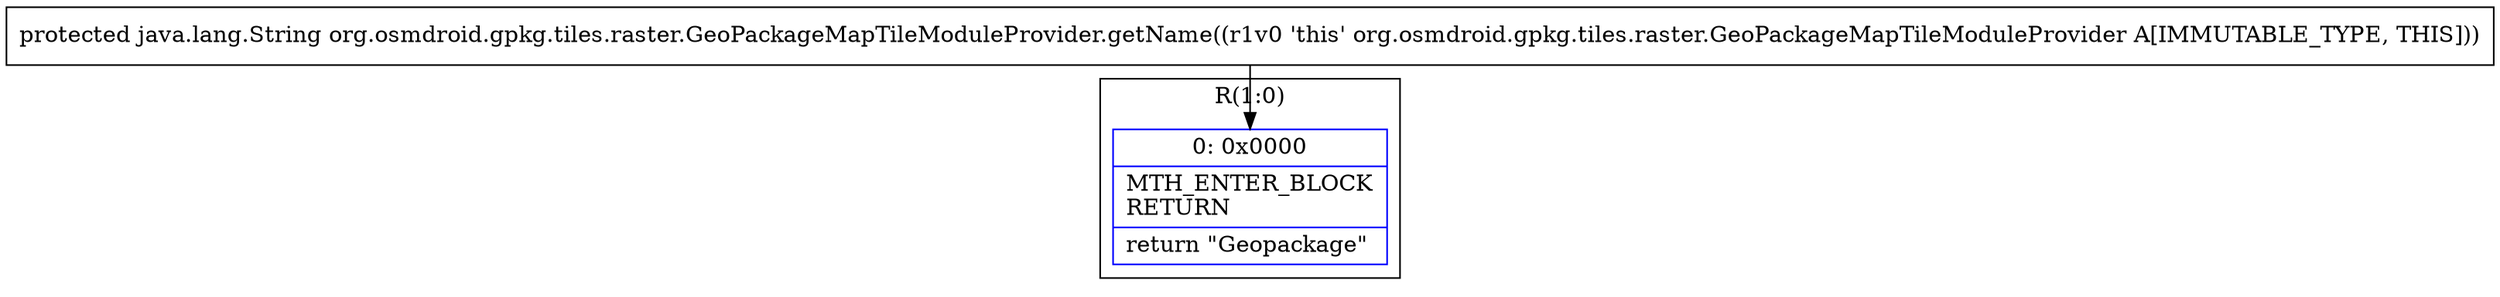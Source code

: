 digraph "CFG fororg.osmdroid.gpkg.tiles.raster.GeoPackageMapTileModuleProvider.getName()Ljava\/lang\/String;" {
subgraph cluster_Region_1554561021 {
label = "R(1:0)";
node [shape=record,color=blue];
Node_0 [shape=record,label="{0\:\ 0x0000|MTH_ENTER_BLOCK\lRETURN\l|return \"Geopackage\"\l}"];
}
MethodNode[shape=record,label="{protected java.lang.String org.osmdroid.gpkg.tiles.raster.GeoPackageMapTileModuleProvider.getName((r1v0 'this' org.osmdroid.gpkg.tiles.raster.GeoPackageMapTileModuleProvider A[IMMUTABLE_TYPE, THIS])) }"];
MethodNode -> Node_0;
}

